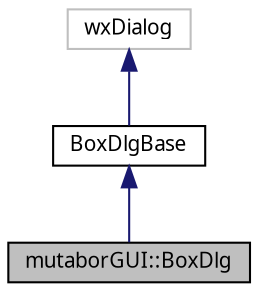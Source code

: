 digraph "mutaborGUI::BoxDlg"
{
  edge [fontname="Sans",fontsize="10",labelfontname="Sans",labelfontsize="10"];
  node [fontname="Sans",fontsize="10",shape=record];
  Node0 [label="mutaborGUI::BoxDlg",height=0.2,width=0.4,color="black", fillcolor="grey75", style="filled", fontcolor="black"];
  Node1 -> Node0 [dir="back",color="midnightblue",fontsize="10",style="solid",fontname="Sans"];
  Node1 [label="BoxDlgBase",height=0.2,width=0.4,color="black", fillcolor="white", style="filled",URL="$d6/ddd/classBoxDlgBase.html"];
  Node2 -> Node1 [dir="back",color="midnightblue",fontsize="10",style="solid",fontname="Sans"];
  Node2 [label="wxDialog",height=0.2,width=0.4,color="grey75", fillcolor="white", style="filled"];
}
